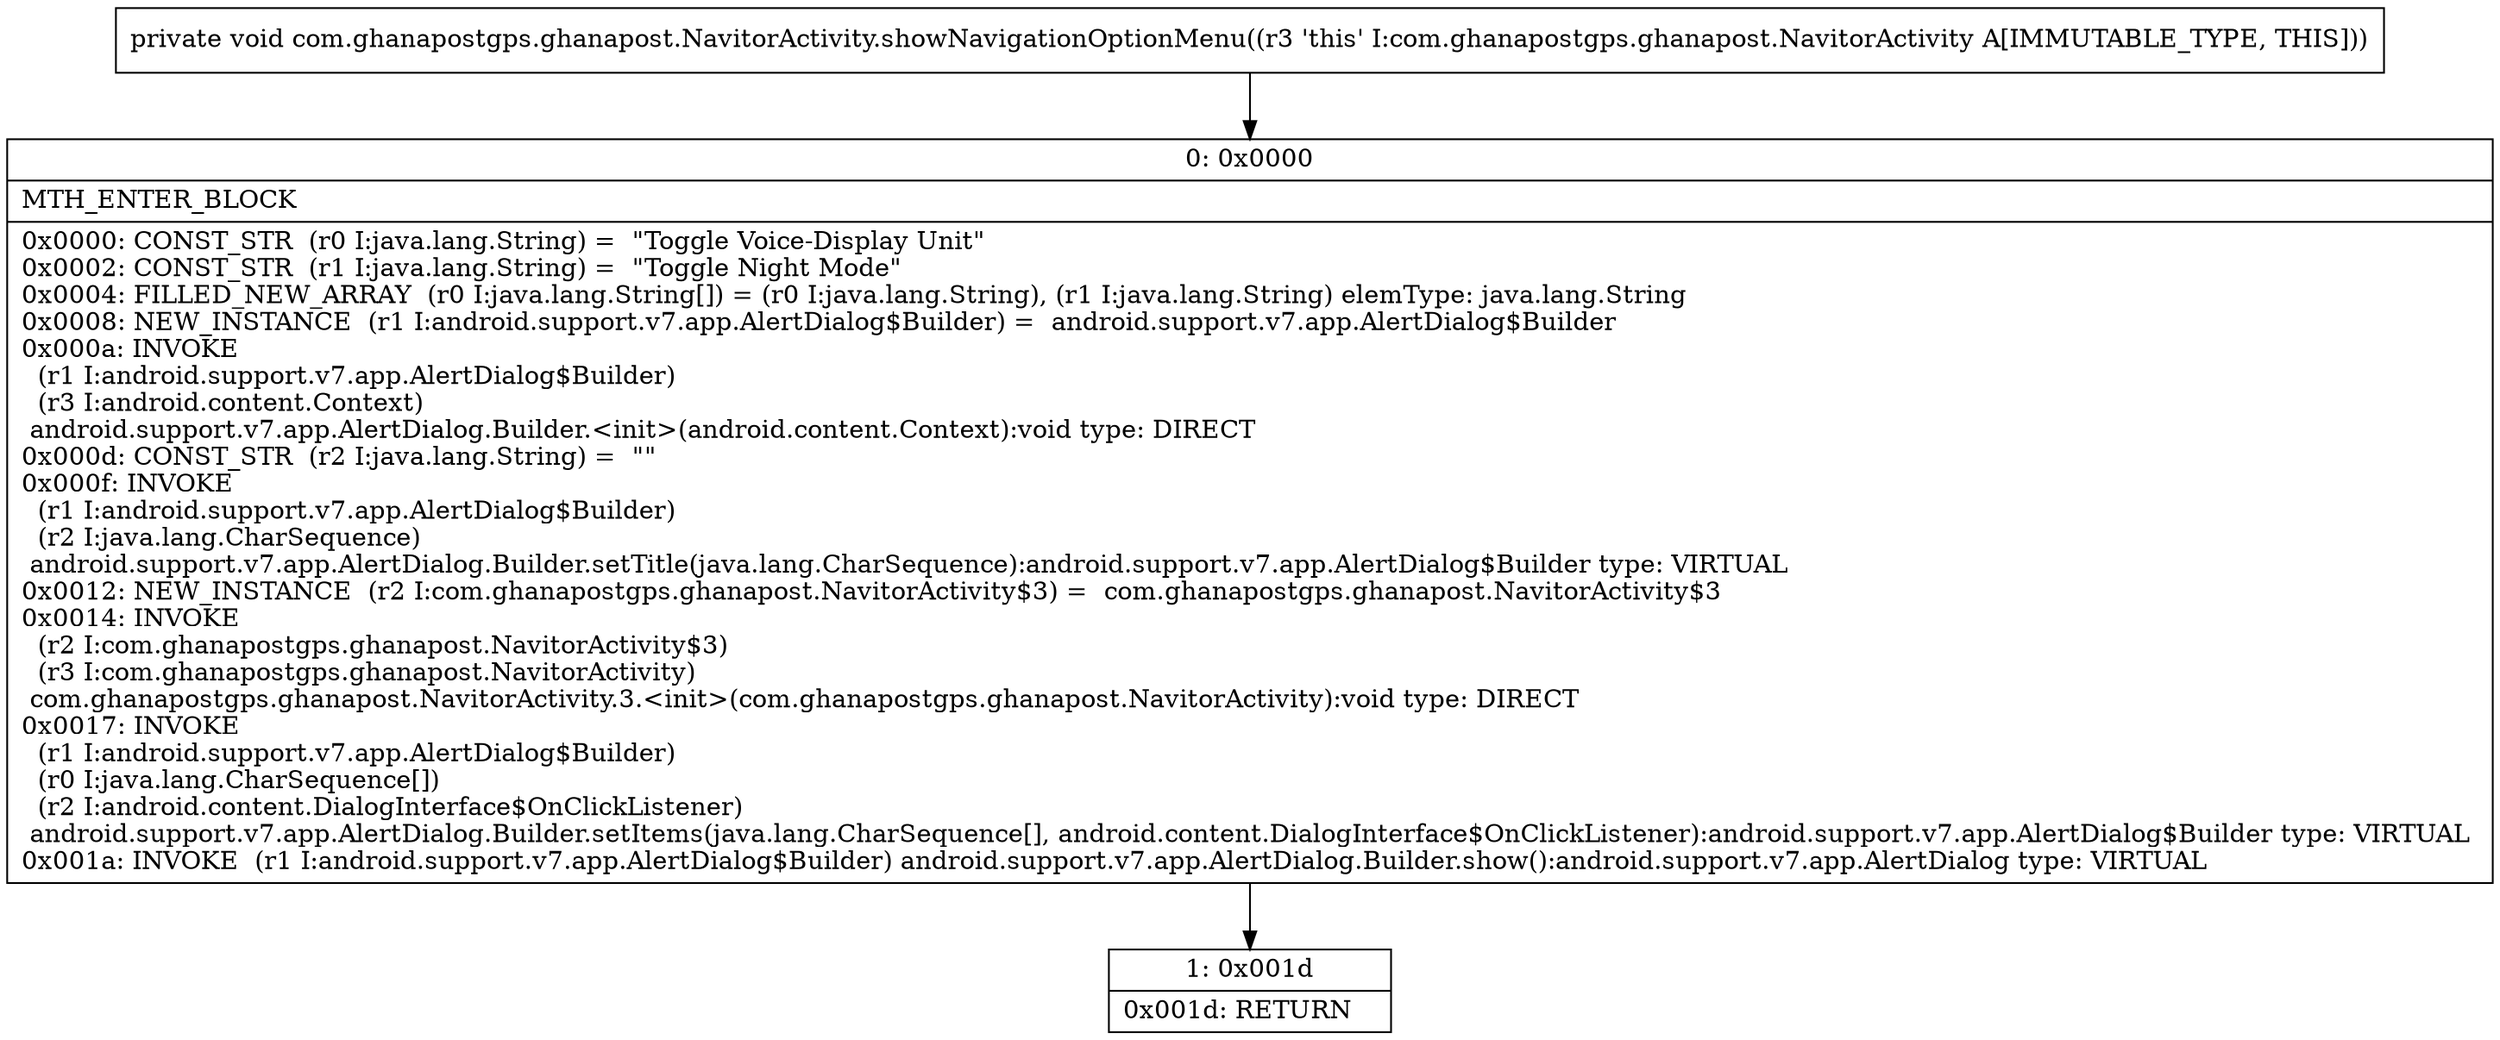 digraph "CFG forcom.ghanapostgps.ghanapost.NavitorActivity.showNavigationOptionMenu()V" {
Node_0 [shape=record,label="{0\:\ 0x0000|MTH_ENTER_BLOCK\l|0x0000: CONST_STR  (r0 I:java.lang.String) =  \"Toggle Voice\-Display Unit\" \l0x0002: CONST_STR  (r1 I:java.lang.String) =  \"Toggle Night Mode\" \l0x0004: FILLED_NEW_ARRAY  (r0 I:java.lang.String[]) = (r0 I:java.lang.String), (r1 I:java.lang.String) elemType: java.lang.String \l0x0008: NEW_INSTANCE  (r1 I:android.support.v7.app.AlertDialog$Builder) =  android.support.v7.app.AlertDialog$Builder \l0x000a: INVOKE  \l  (r1 I:android.support.v7.app.AlertDialog$Builder)\l  (r3 I:android.content.Context)\l android.support.v7.app.AlertDialog.Builder.\<init\>(android.content.Context):void type: DIRECT \l0x000d: CONST_STR  (r2 I:java.lang.String) =  \"\" \l0x000f: INVOKE  \l  (r1 I:android.support.v7.app.AlertDialog$Builder)\l  (r2 I:java.lang.CharSequence)\l android.support.v7.app.AlertDialog.Builder.setTitle(java.lang.CharSequence):android.support.v7.app.AlertDialog$Builder type: VIRTUAL \l0x0012: NEW_INSTANCE  (r2 I:com.ghanapostgps.ghanapost.NavitorActivity$3) =  com.ghanapostgps.ghanapost.NavitorActivity$3 \l0x0014: INVOKE  \l  (r2 I:com.ghanapostgps.ghanapost.NavitorActivity$3)\l  (r3 I:com.ghanapostgps.ghanapost.NavitorActivity)\l com.ghanapostgps.ghanapost.NavitorActivity.3.\<init\>(com.ghanapostgps.ghanapost.NavitorActivity):void type: DIRECT \l0x0017: INVOKE  \l  (r1 I:android.support.v7.app.AlertDialog$Builder)\l  (r0 I:java.lang.CharSequence[])\l  (r2 I:android.content.DialogInterface$OnClickListener)\l android.support.v7.app.AlertDialog.Builder.setItems(java.lang.CharSequence[], android.content.DialogInterface$OnClickListener):android.support.v7.app.AlertDialog$Builder type: VIRTUAL \l0x001a: INVOKE  (r1 I:android.support.v7.app.AlertDialog$Builder) android.support.v7.app.AlertDialog.Builder.show():android.support.v7.app.AlertDialog type: VIRTUAL \l}"];
Node_1 [shape=record,label="{1\:\ 0x001d|0x001d: RETURN   \l}"];
MethodNode[shape=record,label="{private void com.ghanapostgps.ghanapost.NavitorActivity.showNavigationOptionMenu((r3 'this' I:com.ghanapostgps.ghanapost.NavitorActivity A[IMMUTABLE_TYPE, THIS])) }"];
MethodNode -> Node_0;
Node_0 -> Node_1;
}

